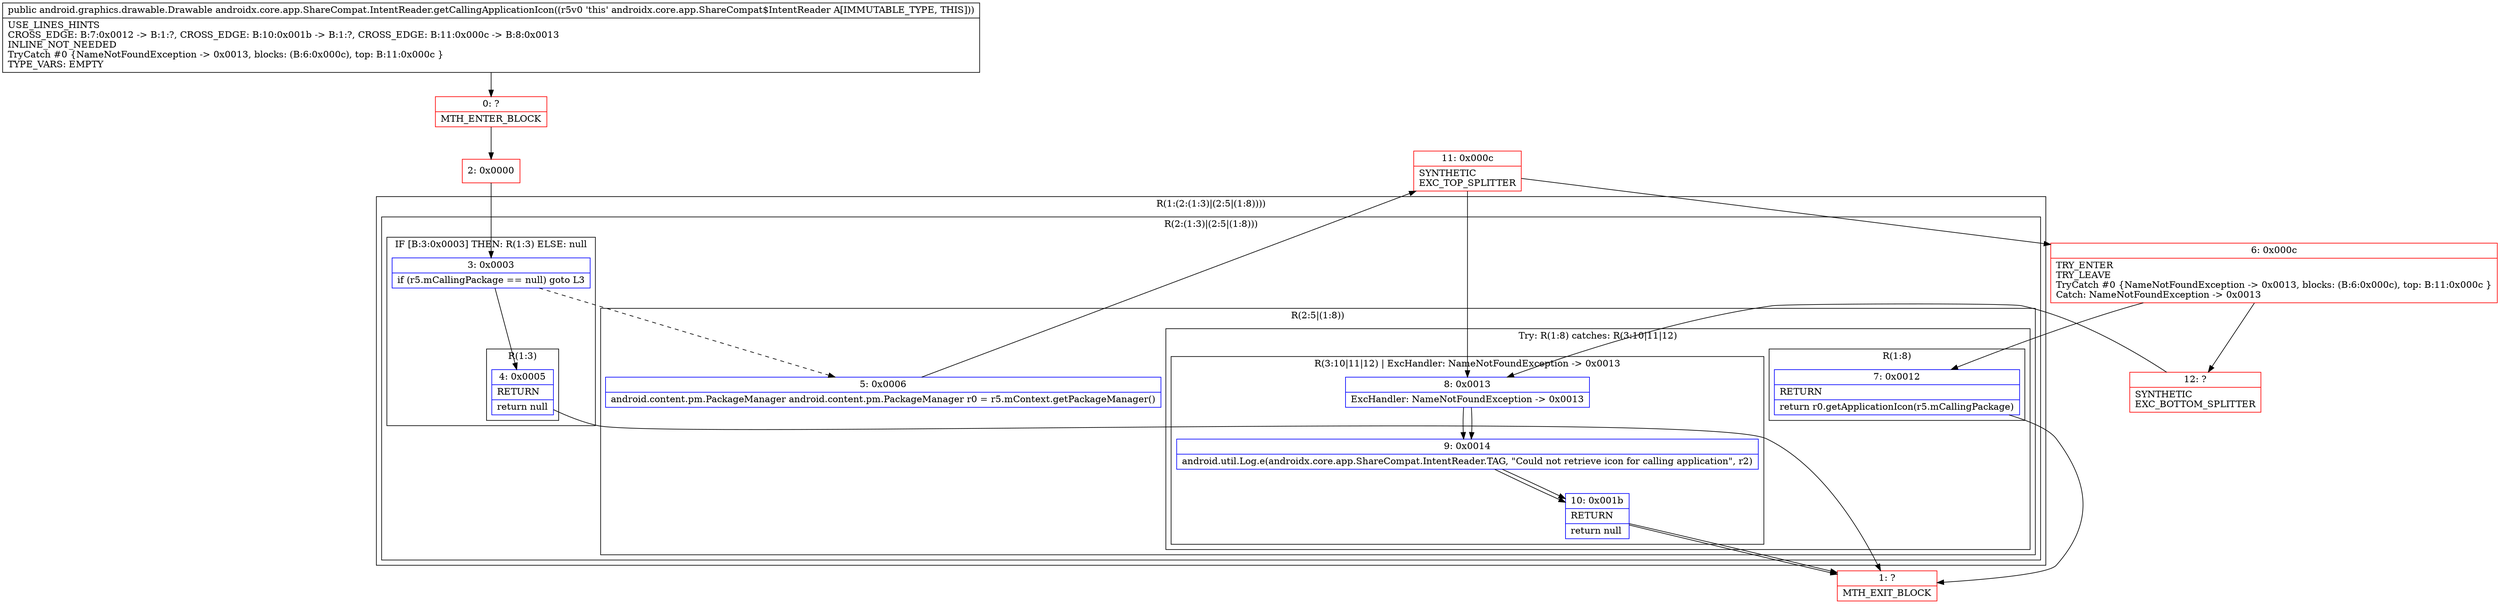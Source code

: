 digraph "CFG forandroidx.core.app.ShareCompat.IntentReader.getCallingApplicationIcon()Landroid\/graphics\/drawable\/Drawable;" {
subgraph cluster_Region_333163302 {
label = "R(1:(2:(1:3)|(2:5|(1:8))))";
node [shape=record,color=blue];
subgraph cluster_Region_1367826885 {
label = "R(2:(1:3)|(2:5|(1:8)))";
node [shape=record,color=blue];
subgraph cluster_IfRegion_2036524412 {
label = "IF [B:3:0x0003] THEN: R(1:3) ELSE: null";
node [shape=record,color=blue];
Node_3 [shape=record,label="{3\:\ 0x0003|if (r5.mCallingPackage == null) goto L3\l}"];
subgraph cluster_Region_529495815 {
label = "R(1:3)";
node [shape=record,color=blue];
Node_4 [shape=record,label="{4\:\ 0x0005|RETURN\l|return null\l}"];
}
}
subgraph cluster_Region_2047795772 {
label = "R(2:5|(1:8))";
node [shape=record,color=blue];
Node_5 [shape=record,label="{5\:\ 0x0006|android.content.pm.PackageManager android.content.pm.PackageManager r0 = r5.mContext.getPackageManager()\l}"];
subgraph cluster_TryCatchRegion_1371766091 {
label = "Try: R(1:8) catches: R(3:10|11|12)";
node [shape=record,color=blue];
subgraph cluster_Region_464373486 {
label = "R(1:8)";
node [shape=record,color=blue];
Node_7 [shape=record,label="{7\:\ 0x0012|RETURN\l|return r0.getApplicationIcon(r5.mCallingPackage)\l}"];
}
subgraph cluster_Region_1000388607 {
label = "R(3:10|11|12) | ExcHandler: NameNotFoundException \-\> 0x0013\l";
node [shape=record,color=blue];
Node_8 [shape=record,label="{8\:\ 0x0013|ExcHandler: NameNotFoundException \-\> 0x0013\l}"];
Node_9 [shape=record,label="{9\:\ 0x0014|android.util.Log.e(androidx.core.app.ShareCompat.IntentReader.TAG, \"Could not retrieve icon for calling application\", r2)\l}"];
Node_10 [shape=record,label="{10\:\ 0x001b|RETURN\l|return null\l}"];
}
}
}
}
}
subgraph cluster_Region_1000388607 {
label = "R(3:10|11|12) | ExcHandler: NameNotFoundException \-\> 0x0013\l";
node [shape=record,color=blue];
Node_8 [shape=record,label="{8\:\ 0x0013|ExcHandler: NameNotFoundException \-\> 0x0013\l}"];
Node_9 [shape=record,label="{9\:\ 0x0014|android.util.Log.e(androidx.core.app.ShareCompat.IntentReader.TAG, \"Could not retrieve icon for calling application\", r2)\l}"];
Node_10 [shape=record,label="{10\:\ 0x001b|RETURN\l|return null\l}"];
}
Node_0 [shape=record,color=red,label="{0\:\ ?|MTH_ENTER_BLOCK\l}"];
Node_2 [shape=record,color=red,label="{2\:\ 0x0000}"];
Node_1 [shape=record,color=red,label="{1\:\ ?|MTH_EXIT_BLOCK\l}"];
Node_11 [shape=record,color=red,label="{11\:\ 0x000c|SYNTHETIC\lEXC_TOP_SPLITTER\l}"];
Node_6 [shape=record,color=red,label="{6\:\ 0x000c|TRY_ENTER\lTRY_LEAVE\lTryCatch #0 \{NameNotFoundException \-\> 0x0013, blocks: (B:6:0x000c), top: B:11:0x000c \}\lCatch: NameNotFoundException \-\> 0x0013\l}"];
Node_12 [shape=record,color=red,label="{12\:\ ?|SYNTHETIC\lEXC_BOTTOM_SPLITTER\l}"];
MethodNode[shape=record,label="{public android.graphics.drawable.Drawable androidx.core.app.ShareCompat.IntentReader.getCallingApplicationIcon((r5v0 'this' androidx.core.app.ShareCompat$IntentReader A[IMMUTABLE_TYPE, THIS]))  | USE_LINES_HINTS\lCROSS_EDGE: B:7:0x0012 \-\> B:1:?, CROSS_EDGE: B:10:0x001b \-\> B:1:?, CROSS_EDGE: B:11:0x000c \-\> B:8:0x0013\lINLINE_NOT_NEEDED\lTryCatch #0 \{NameNotFoundException \-\> 0x0013, blocks: (B:6:0x000c), top: B:11:0x000c \}\lTYPE_VARS: EMPTY\l}"];
MethodNode -> Node_0;Node_3 -> Node_4;
Node_3 -> Node_5[style=dashed];
Node_4 -> Node_1;
Node_5 -> Node_11;
Node_7 -> Node_1;
Node_8 -> Node_9;
Node_9 -> Node_10;
Node_10 -> Node_1;
Node_8 -> Node_9;
Node_9 -> Node_10;
Node_10 -> Node_1;
Node_0 -> Node_2;
Node_2 -> Node_3;
Node_11 -> Node_6;
Node_11 -> Node_8;
Node_6 -> Node_7;
Node_6 -> Node_12;
Node_12 -> Node_8;
}

